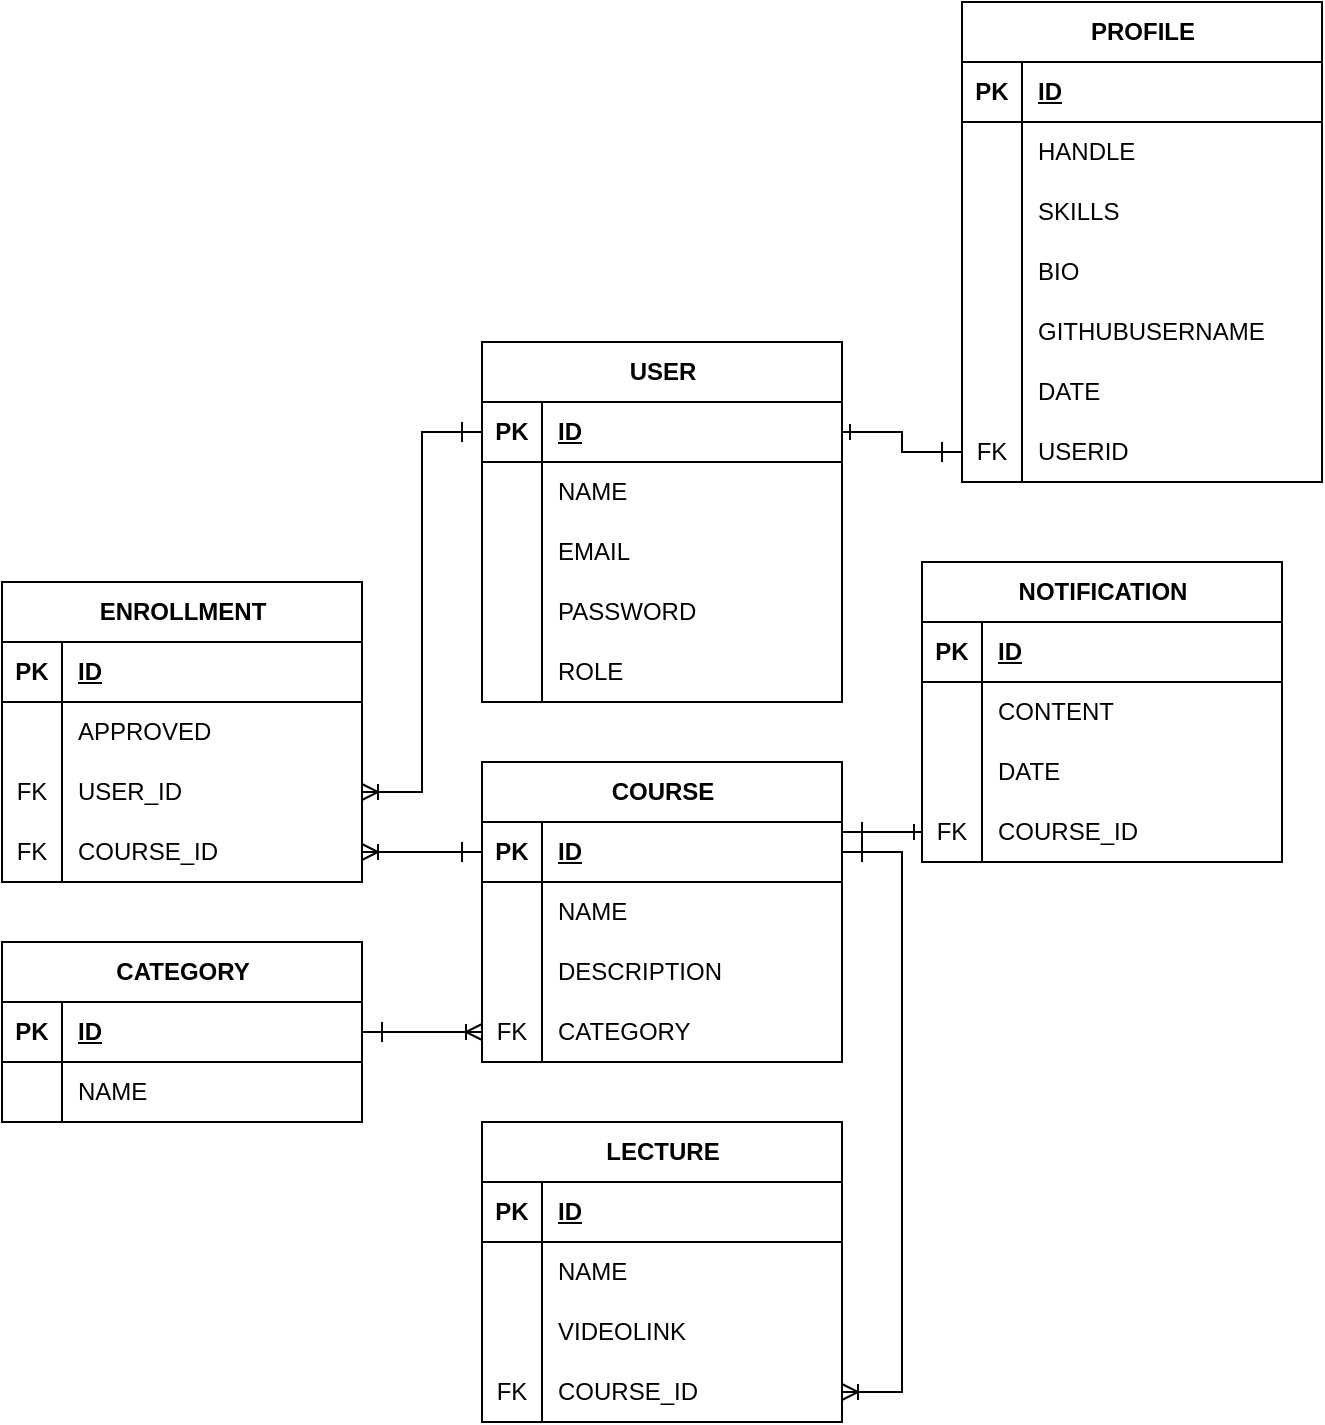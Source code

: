 <mxfile version="26.0.15">
  <diagram name="Страница — 1" id="GTni5eN9YAHkHuOhV31H">
    <mxGraphModel dx="1290" dy="-604" grid="1" gridSize="10" guides="1" tooltips="1" connect="1" arrows="1" fold="1" page="1" pageScale="1" pageWidth="827" pageHeight="1169" math="0" shadow="0">
      <root>
        <mxCell id="0" />
        <mxCell id="1" parent="0" />
        <mxCell id="V0SQVqmfHBin_LpD7AYo-22" value="PROFILE" style="shape=table;startSize=30;container=1;collapsible=1;childLayout=tableLayout;fixedRows=1;rowLines=0;fontStyle=1;align=center;resizeLast=1;html=1;" parent="1" vertex="1">
          <mxGeometry x="630" y="1180" width="180" height="240" as="geometry" />
        </mxCell>
        <mxCell id="V0SQVqmfHBin_LpD7AYo-23" value="" style="shape=tableRow;horizontal=0;startSize=0;swimlaneHead=0;swimlaneBody=0;fillColor=none;collapsible=0;dropTarget=0;points=[[0,0.5],[1,0.5]];portConstraint=eastwest;top=0;left=0;right=0;bottom=1;" parent="V0SQVqmfHBin_LpD7AYo-22" vertex="1">
          <mxGeometry y="30" width="180" height="30" as="geometry" />
        </mxCell>
        <mxCell id="V0SQVqmfHBin_LpD7AYo-24" value="PK" style="shape=partialRectangle;connectable=0;fillColor=none;top=0;left=0;bottom=0;right=0;fontStyle=1;overflow=hidden;whiteSpace=wrap;html=1;" parent="V0SQVqmfHBin_LpD7AYo-23" vertex="1">
          <mxGeometry width="30" height="30" as="geometry">
            <mxRectangle width="30" height="30" as="alternateBounds" />
          </mxGeometry>
        </mxCell>
        <mxCell id="V0SQVqmfHBin_LpD7AYo-25" value="ID" style="shape=partialRectangle;connectable=0;fillColor=none;top=0;left=0;bottom=0;right=0;align=left;spacingLeft=6;fontStyle=5;overflow=hidden;whiteSpace=wrap;html=1;" parent="V0SQVqmfHBin_LpD7AYo-23" vertex="1">
          <mxGeometry x="30" width="150" height="30" as="geometry">
            <mxRectangle width="150" height="30" as="alternateBounds" />
          </mxGeometry>
        </mxCell>
        <mxCell id="V0SQVqmfHBin_LpD7AYo-26" value="" style="shape=tableRow;horizontal=0;startSize=0;swimlaneHead=0;swimlaneBody=0;fillColor=none;collapsible=0;dropTarget=0;points=[[0,0.5],[1,0.5]];portConstraint=eastwest;top=0;left=0;right=0;bottom=0;" parent="V0SQVqmfHBin_LpD7AYo-22" vertex="1">
          <mxGeometry y="60" width="180" height="30" as="geometry" />
        </mxCell>
        <mxCell id="V0SQVqmfHBin_LpD7AYo-27" value="" style="shape=partialRectangle;connectable=0;fillColor=none;top=0;left=0;bottom=0;right=0;editable=1;overflow=hidden;whiteSpace=wrap;html=1;" parent="V0SQVqmfHBin_LpD7AYo-26" vertex="1">
          <mxGeometry width="30" height="30" as="geometry">
            <mxRectangle width="30" height="30" as="alternateBounds" />
          </mxGeometry>
        </mxCell>
        <mxCell id="V0SQVqmfHBin_LpD7AYo-28" value="HANDLE" style="shape=partialRectangle;connectable=0;fillColor=none;top=0;left=0;bottom=0;right=0;align=left;spacingLeft=6;overflow=hidden;whiteSpace=wrap;html=1;" parent="V0SQVqmfHBin_LpD7AYo-26" vertex="1">
          <mxGeometry x="30" width="150" height="30" as="geometry">
            <mxRectangle width="150" height="30" as="alternateBounds" />
          </mxGeometry>
        </mxCell>
        <mxCell id="V0SQVqmfHBin_LpD7AYo-29" value="" style="shape=tableRow;horizontal=0;startSize=0;swimlaneHead=0;swimlaneBody=0;fillColor=none;collapsible=0;dropTarget=0;points=[[0,0.5],[1,0.5]];portConstraint=eastwest;top=0;left=0;right=0;bottom=0;" parent="V0SQVqmfHBin_LpD7AYo-22" vertex="1">
          <mxGeometry y="90" width="180" height="30" as="geometry" />
        </mxCell>
        <mxCell id="V0SQVqmfHBin_LpD7AYo-30" value="" style="shape=partialRectangle;connectable=0;fillColor=none;top=0;left=0;bottom=0;right=0;editable=1;overflow=hidden;whiteSpace=wrap;html=1;" parent="V0SQVqmfHBin_LpD7AYo-29" vertex="1">
          <mxGeometry width="30" height="30" as="geometry">
            <mxRectangle width="30" height="30" as="alternateBounds" />
          </mxGeometry>
        </mxCell>
        <mxCell id="V0SQVqmfHBin_LpD7AYo-31" value="SKILLS" style="shape=partialRectangle;connectable=0;fillColor=none;top=0;left=0;bottom=0;right=0;align=left;spacingLeft=6;overflow=hidden;whiteSpace=wrap;html=1;" parent="V0SQVqmfHBin_LpD7AYo-29" vertex="1">
          <mxGeometry x="30" width="150" height="30" as="geometry">
            <mxRectangle width="150" height="30" as="alternateBounds" />
          </mxGeometry>
        </mxCell>
        <mxCell id="V0SQVqmfHBin_LpD7AYo-32" value="" style="shape=tableRow;horizontal=0;startSize=0;swimlaneHead=0;swimlaneBody=0;fillColor=none;collapsible=0;dropTarget=0;points=[[0,0.5],[1,0.5]];portConstraint=eastwest;top=0;left=0;right=0;bottom=0;" parent="V0SQVqmfHBin_LpD7AYo-22" vertex="1">
          <mxGeometry y="120" width="180" height="30" as="geometry" />
        </mxCell>
        <mxCell id="V0SQVqmfHBin_LpD7AYo-33" value="" style="shape=partialRectangle;connectable=0;fillColor=none;top=0;left=0;bottom=0;right=0;editable=1;overflow=hidden;whiteSpace=wrap;html=1;" parent="V0SQVqmfHBin_LpD7AYo-32" vertex="1">
          <mxGeometry width="30" height="30" as="geometry">
            <mxRectangle width="30" height="30" as="alternateBounds" />
          </mxGeometry>
        </mxCell>
        <mxCell id="V0SQVqmfHBin_LpD7AYo-34" value="BIO" style="shape=partialRectangle;connectable=0;fillColor=none;top=0;left=0;bottom=0;right=0;align=left;spacingLeft=6;overflow=hidden;whiteSpace=wrap;html=1;" parent="V0SQVqmfHBin_LpD7AYo-32" vertex="1">
          <mxGeometry x="30" width="150" height="30" as="geometry">
            <mxRectangle width="150" height="30" as="alternateBounds" />
          </mxGeometry>
        </mxCell>
        <mxCell id="V0SQVqmfHBin_LpD7AYo-35" value="" style="shape=tableRow;horizontal=0;startSize=0;swimlaneHead=0;swimlaneBody=0;fillColor=none;collapsible=0;dropTarget=0;points=[[0,0.5],[1,0.5]];portConstraint=eastwest;top=0;left=0;right=0;bottom=0;" parent="V0SQVqmfHBin_LpD7AYo-22" vertex="1">
          <mxGeometry y="150" width="180" height="30" as="geometry" />
        </mxCell>
        <mxCell id="V0SQVqmfHBin_LpD7AYo-36" value="" style="shape=partialRectangle;connectable=0;fillColor=none;top=0;left=0;bottom=0;right=0;editable=1;overflow=hidden;whiteSpace=wrap;html=1;" parent="V0SQVqmfHBin_LpD7AYo-35" vertex="1">
          <mxGeometry width="30" height="30" as="geometry">
            <mxRectangle width="30" height="30" as="alternateBounds" />
          </mxGeometry>
        </mxCell>
        <mxCell id="V0SQVqmfHBin_LpD7AYo-37" value="GITHUBUSERNAME" style="shape=partialRectangle;connectable=0;fillColor=none;top=0;left=0;bottom=0;right=0;align=left;spacingLeft=6;overflow=hidden;whiteSpace=wrap;html=1;" parent="V0SQVqmfHBin_LpD7AYo-35" vertex="1">
          <mxGeometry x="30" width="150" height="30" as="geometry">
            <mxRectangle width="150" height="30" as="alternateBounds" />
          </mxGeometry>
        </mxCell>
        <mxCell id="V0SQVqmfHBin_LpD7AYo-38" value="" style="shape=tableRow;horizontal=0;startSize=0;swimlaneHead=0;swimlaneBody=0;fillColor=none;collapsible=0;dropTarget=0;points=[[0,0.5],[1,0.5]];portConstraint=eastwest;top=0;left=0;right=0;bottom=0;" parent="V0SQVqmfHBin_LpD7AYo-22" vertex="1">
          <mxGeometry y="180" width="180" height="30" as="geometry" />
        </mxCell>
        <mxCell id="V0SQVqmfHBin_LpD7AYo-39" value="" style="shape=partialRectangle;connectable=0;fillColor=none;top=0;left=0;bottom=0;right=0;editable=1;overflow=hidden;whiteSpace=wrap;html=1;" parent="V0SQVqmfHBin_LpD7AYo-38" vertex="1">
          <mxGeometry width="30" height="30" as="geometry">
            <mxRectangle width="30" height="30" as="alternateBounds" />
          </mxGeometry>
        </mxCell>
        <mxCell id="V0SQVqmfHBin_LpD7AYo-40" value="DATE" style="shape=partialRectangle;connectable=0;fillColor=none;top=0;left=0;bottom=0;right=0;align=left;spacingLeft=6;overflow=hidden;whiteSpace=wrap;html=1;" parent="V0SQVqmfHBin_LpD7AYo-38" vertex="1">
          <mxGeometry x="30" width="150" height="30" as="geometry">
            <mxRectangle width="150" height="30" as="alternateBounds" />
          </mxGeometry>
        </mxCell>
        <mxCell id="V0SQVqmfHBin_LpD7AYo-41" value="" style="shape=tableRow;horizontal=0;startSize=0;swimlaneHead=0;swimlaneBody=0;fillColor=none;collapsible=0;dropTarget=0;points=[[0,0.5],[1,0.5]];portConstraint=eastwest;top=0;left=0;right=0;bottom=0;" parent="V0SQVqmfHBin_LpD7AYo-22" vertex="1">
          <mxGeometry y="210" width="180" height="30" as="geometry" />
        </mxCell>
        <mxCell id="V0SQVqmfHBin_LpD7AYo-42" value="FK" style="shape=partialRectangle;connectable=0;fillColor=none;top=0;left=0;bottom=0;right=0;editable=1;overflow=hidden;whiteSpace=wrap;html=1;" parent="V0SQVqmfHBin_LpD7AYo-41" vertex="1">
          <mxGeometry width="30" height="30" as="geometry">
            <mxRectangle width="30" height="30" as="alternateBounds" />
          </mxGeometry>
        </mxCell>
        <mxCell id="V0SQVqmfHBin_LpD7AYo-43" value="USERID" style="shape=partialRectangle;connectable=0;fillColor=none;top=0;left=0;bottom=0;right=0;align=left;spacingLeft=6;overflow=hidden;whiteSpace=wrap;html=1;" parent="V0SQVqmfHBin_LpD7AYo-41" vertex="1">
          <mxGeometry x="30" width="150" height="30" as="geometry">
            <mxRectangle width="150" height="30" as="alternateBounds" />
          </mxGeometry>
        </mxCell>
        <mxCell id="V0SQVqmfHBin_LpD7AYo-71" value="CATEGORY" style="shape=table;startSize=30;container=1;collapsible=1;childLayout=tableLayout;fixedRows=1;rowLines=0;fontStyle=1;align=center;resizeLast=1;html=1;" parent="1" vertex="1">
          <mxGeometry x="150" y="1650" width="180" height="90.0" as="geometry" />
        </mxCell>
        <mxCell id="V0SQVqmfHBin_LpD7AYo-72" value="" style="shape=tableRow;horizontal=0;startSize=0;swimlaneHead=0;swimlaneBody=0;fillColor=none;collapsible=0;dropTarget=0;points=[[0,0.5],[1,0.5]];portConstraint=eastwest;top=0;left=0;right=0;bottom=1;" parent="V0SQVqmfHBin_LpD7AYo-71" vertex="1">
          <mxGeometry y="30" width="180" height="30" as="geometry" />
        </mxCell>
        <mxCell id="V0SQVqmfHBin_LpD7AYo-73" value="PK" style="shape=partialRectangle;connectable=0;fillColor=none;top=0;left=0;bottom=0;right=0;fontStyle=1;overflow=hidden;whiteSpace=wrap;html=1;" parent="V0SQVqmfHBin_LpD7AYo-72" vertex="1">
          <mxGeometry width="30" height="30" as="geometry">
            <mxRectangle width="30" height="30" as="alternateBounds" />
          </mxGeometry>
        </mxCell>
        <mxCell id="V0SQVqmfHBin_LpD7AYo-74" value="ID" style="shape=partialRectangle;connectable=0;fillColor=none;top=0;left=0;bottom=0;right=0;align=left;spacingLeft=6;fontStyle=5;overflow=hidden;whiteSpace=wrap;html=1;" parent="V0SQVqmfHBin_LpD7AYo-72" vertex="1">
          <mxGeometry x="30" width="150" height="30" as="geometry">
            <mxRectangle width="150" height="30" as="alternateBounds" />
          </mxGeometry>
        </mxCell>
        <mxCell id="V0SQVqmfHBin_LpD7AYo-75" value="" style="shape=tableRow;horizontal=0;startSize=0;swimlaneHead=0;swimlaneBody=0;fillColor=none;collapsible=0;dropTarget=0;points=[[0,0.5],[1,0.5]];portConstraint=eastwest;top=0;left=0;right=0;bottom=0;" parent="V0SQVqmfHBin_LpD7AYo-71" vertex="1">
          <mxGeometry y="60" width="180" height="30" as="geometry" />
        </mxCell>
        <mxCell id="V0SQVqmfHBin_LpD7AYo-76" value="" style="shape=partialRectangle;connectable=0;fillColor=none;top=0;left=0;bottom=0;right=0;editable=1;overflow=hidden;whiteSpace=wrap;html=1;" parent="V0SQVqmfHBin_LpD7AYo-75" vertex="1">
          <mxGeometry width="30" height="30" as="geometry">
            <mxRectangle width="30" height="30" as="alternateBounds" />
          </mxGeometry>
        </mxCell>
        <mxCell id="V0SQVqmfHBin_LpD7AYo-77" value="NAME" style="shape=partialRectangle;connectable=0;fillColor=none;top=0;left=0;bottom=0;right=0;align=left;spacingLeft=6;overflow=hidden;whiteSpace=wrap;html=1;" parent="V0SQVqmfHBin_LpD7AYo-75" vertex="1">
          <mxGeometry x="30" width="150" height="30" as="geometry">
            <mxRectangle width="150" height="30" as="alternateBounds" />
          </mxGeometry>
        </mxCell>
        <mxCell id="V0SQVqmfHBin_LpD7AYo-81" value="COURSE" style="shape=table;startSize=30;container=1;collapsible=1;childLayout=tableLayout;fixedRows=1;rowLines=0;fontStyle=1;align=center;resizeLast=1;html=1;" parent="1" vertex="1">
          <mxGeometry x="390" y="1560" width="180" height="150.0" as="geometry" />
        </mxCell>
        <mxCell id="V0SQVqmfHBin_LpD7AYo-82" value="" style="shape=tableRow;horizontal=0;startSize=0;swimlaneHead=0;swimlaneBody=0;fillColor=none;collapsible=0;dropTarget=0;points=[[0,0.5],[1,0.5]];portConstraint=eastwest;top=0;left=0;right=0;bottom=1;" parent="V0SQVqmfHBin_LpD7AYo-81" vertex="1">
          <mxGeometry y="30" width="180" height="30" as="geometry" />
        </mxCell>
        <mxCell id="V0SQVqmfHBin_LpD7AYo-83" value="PK" style="shape=partialRectangle;connectable=0;fillColor=none;top=0;left=0;bottom=0;right=0;fontStyle=1;overflow=hidden;whiteSpace=wrap;html=1;" parent="V0SQVqmfHBin_LpD7AYo-82" vertex="1">
          <mxGeometry width="30" height="30" as="geometry">
            <mxRectangle width="30" height="30" as="alternateBounds" />
          </mxGeometry>
        </mxCell>
        <mxCell id="V0SQVqmfHBin_LpD7AYo-84" value="ID" style="shape=partialRectangle;connectable=0;fillColor=none;top=0;left=0;bottom=0;right=0;align=left;spacingLeft=6;fontStyle=5;overflow=hidden;whiteSpace=wrap;html=1;" parent="V0SQVqmfHBin_LpD7AYo-82" vertex="1">
          <mxGeometry x="30" width="150" height="30" as="geometry">
            <mxRectangle width="150" height="30" as="alternateBounds" />
          </mxGeometry>
        </mxCell>
        <mxCell id="V0SQVqmfHBin_LpD7AYo-85" value="" style="shape=tableRow;horizontal=0;startSize=0;swimlaneHead=0;swimlaneBody=0;fillColor=none;collapsible=0;dropTarget=0;points=[[0,0.5],[1,0.5]];portConstraint=eastwest;top=0;left=0;right=0;bottom=0;" parent="V0SQVqmfHBin_LpD7AYo-81" vertex="1">
          <mxGeometry y="60" width="180" height="30" as="geometry" />
        </mxCell>
        <mxCell id="V0SQVqmfHBin_LpD7AYo-86" value="" style="shape=partialRectangle;connectable=0;fillColor=none;top=0;left=0;bottom=0;right=0;editable=1;overflow=hidden;whiteSpace=wrap;html=1;" parent="V0SQVqmfHBin_LpD7AYo-85" vertex="1">
          <mxGeometry width="30" height="30" as="geometry">
            <mxRectangle width="30" height="30" as="alternateBounds" />
          </mxGeometry>
        </mxCell>
        <mxCell id="V0SQVqmfHBin_LpD7AYo-87" value="NAME" style="shape=partialRectangle;connectable=0;fillColor=none;top=0;left=0;bottom=0;right=0;align=left;spacingLeft=6;overflow=hidden;whiteSpace=wrap;html=1;" parent="V0SQVqmfHBin_LpD7AYo-85" vertex="1">
          <mxGeometry x="30" width="150" height="30" as="geometry">
            <mxRectangle width="150" height="30" as="alternateBounds" />
          </mxGeometry>
        </mxCell>
        <mxCell id="V0SQVqmfHBin_LpD7AYo-88" value="" style="shape=tableRow;horizontal=0;startSize=0;swimlaneHead=0;swimlaneBody=0;fillColor=none;collapsible=0;dropTarget=0;points=[[0,0.5],[1,0.5]];portConstraint=eastwest;top=0;left=0;right=0;bottom=0;" parent="V0SQVqmfHBin_LpD7AYo-81" vertex="1">
          <mxGeometry y="90" width="180" height="30" as="geometry" />
        </mxCell>
        <mxCell id="V0SQVqmfHBin_LpD7AYo-89" value="" style="shape=partialRectangle;connectable=0;fillColor=none;top=0;left=0;bottom=0;right=0;editable=1;overflow=hidden;whiteSpace=wrap;html=1;" parent="V0SQVqmfHBin_LpD7AYo-88" vertex="1">
          <mxGeometry width="30" height="30" as="geometry">
            <mxRectangle width="30" height="30" as="alternateBounds" />
          </mxGeometry>
        </mxCell>
        <mxCell id="V0SQVqmfHBin_LpD7AYo-90" value="DESCRIPTION" style="shape=partialRectangle;connectable=0;fillColor=none;top=0;left=0;bottom=0;right=0;align=left;spacingLeft=6;overflow=hidden;whiteSpace=wrap;html=1;" parent="V0SQVqmfHBin_LpD7AYo-88" vertex="1">
          <mxGeometry x="30" width="150" height="30" as="geometry">
            <mxRectangle width="150" height="30" as="alternateBounds" />
          </mxGeometry>
        </mxCell>
        <mxCell id="V0SQVqmfHBin_LpD7AYo-91" value="" style="shape=tableRow;horizontal=0;startSize=0;swimlaneHead=0;swimlaneBody=0;fillColor=none;collapsible=0;dropTarget=0;points=[[0,0.5],[1,0.5]];portConstraint=eastwest;top=0;left=0;right=0;bottom=0;" parent="V0SQVqmfHBin_LpD7AYo-81" vertex="1">
          <mxGeometry y="120" width="180" height="30" as="geometry" />
        </mxCell>
        <mxCell id="V0SQVqmfHBin_LpD7AYo-92" value="FK" style="shape=partialRectangle;connectable=0;fillColor=none;top=0;left=0;bottom=0;right=0;editable=1;overflow=hidden;whiteSpace=wrap;html=1;" parent="V0SQVqmfHBin_LpD7AYo-91" vertex="1">
          <mxGeometry width="30" height="30" as="geometry">
            <mxRectangle width="30" height="30" as="alternateBounds" />
          </mxGeometry>
        </mxCell>
        <mxCell id="V0SQVqmfHBin_LpD7AYo-93" value="CATEGORY" style="shape=partialRectangle;connectable=0;fillColor=none;top=0;left=0;bottom=0;right=0;align=left;spacingLeft=6;overflow=hidden;whiteSpace=wrap;html=1;" parent="V0SQVqmfHBin_LpD7AYo-91" vertex="1">
          <mxGeometry x="30" width="150" height="30" as="geometry">
            <mxRectangle width="150" height="30" as="alternateBounds" />
          </mxGeometry>
        </mxCell>
        <mxCell id="V0SQVqmfHBin_LpD7AYo-94" value="USER" style="shape=table;startSize=30;container=1;collapsible=1;childLayout=tableLayout;fixedRows=1;rowLines=0;fontStyle=1;align=center;resizeLast=1;html=1;" parent="1" vertex="1">
          <mxGeometry x="390" y="1350" width="180" height="180.0" as="geometry" />
        </mxCell>
        <mxCell id="V0SQVqmfHBin_LpD7AYo-95" value="" style="shape=tableRow;horizontal=0;startSize=0;swimlaneHead=0;swimlaneBody=0;fillColor=none;collapsible=0;dropTarget=0;points=[[0,0.5],[1,0.5]];portConstraint=eastwest;top=0;left=0;right=0;bottom=1;" parent="V0SQVqmfHBin_LpD7AYo-94" vertex="1">
          <mxGeometry y="30" width="180" height="30" as="geometry" />
        </mxCell>
        <mxCell id="V0SQVqmfHBin_LpD7AYo-96" value="PK" style="shape=partialRectangle;connectable=0;fillColor=none;top=0;left=0;bottom=0;right=0;fontStyle=1;overflow=hidden;whiteSpace=wrap;html=1;" parent="V0SQVqmfHBin_LpD7AYo-95" vertex="1">
          <mxGeometry width="30" height="30" as="geometry">
            <mxRectangle width="30" height="30" as="alternateBounds" />
          </mxGeometry>
        </mxCell>
        <mxCell id="V0SQVqmfHBin_LpD7AYo-97" value="ID" style="shape=partialRectangle;connectable=0;fillColor=none;top=0;left=0;bottom=0;right=0;align=left;spacingLeft=6;fontStyle=5;overflow=hidden;whiteSpace=wrap;html=1;" parent="V0SQVqmfHBin_LpD7AYo-95" vertex="1">
          <mxGeometry x="30" width="150" height="30" as="geometry">
            <mxRectangle width="150" height="30" as="alternateBounds" />
          </mxGeometry>
        </mxCell>
        <mxCell id="V0SQVqmfHBin_LpD7AYo-98" value="" style="shape=tableRow;horizontal=0;startSize=0;swimlaneHead=0;swimlaneBody=0;fillColor=none;collapsible=0;dropTarget=0;points=[[0,0.5],[1,0.5]];portConstraint=eastwest;top=0;left=0;right=0;bottom=0;" parent="V0SQVqmfHBin_LpD7AYo-94" vertex="1">
          <mxGeometry y="60" width="180" height="30" as="geometry" />
        </mxCell>
        <mxCell id="V0SQVqmfHBin_LpD7AYo-99" value="" style="shape=partialRectangle;connectable=0;fillColor=none;top=0;left=0;bottom=0;right=0;editable=1;overflow=hidden;whiteSpace=wrap;html=1;" parent="V0SQVqmfHBin_LpD7AYo-98" vertex="1">
          <mxGeometry width="30" height="30" as="geometry">
            <mxRectangle width="30" height="30" as="alternateBounds" />
          </mxGeometry>
        </mxCell>
        <mxCell id="V0SQVqmfHBin_LpD7AYo-100" value="NAME" style="shape=partialRectangle;connectable=0;fillColor=none;top=0;left=0;bottom=0;right=0;align=left;spacingLeft=6;overflow=hidden;whiteSpace=wrap;html=1;" parent="V0SQVqmfHBin_LpD7AYo-98" vertex="1">
          <mxGeometry x="30" width="150" height="30" as="geometry">
            <mxRectangle width="150" height="30" as="alternateBounds" />
          </mxGeometry>
        </mxCell>
        <mxCell id="V0SQVqmfHBin_LpD7AYo-101" value="" style="shape=tableRow;horizontal=0;startSize=0;swimlaneHead=0;swimlaneBody=0;fillColor=none;collapsible=0;dropTarget=0;points=[[0,0.5],[1,0.5]];portConstraint=eastwest;top=0;left=0;right=0;bottom=0;" parent="V0SQVqmfHBin_LpD7AYo-94" vertex="1">
          <mxGeometry y="90" width="180" height="30" as="geometry" />
        </mxCell>
        <mxCell id="V0SQVqmfHBin_LpD7AYo-102" value="" style="shape=partialRectangle;connectable=0;fillColor=none;top=0;left=0;bottom=0;right=0;editable=1;overflow=hidden;whiteSpace=wrap;html=1;" parent="V0SQVqmfHBin_LpD7AYo-101" vertex="1">
          <mxGeometry width="30" height="30" as="geometry">
            <mxRectangle width="30" height="30" as="alternateBounds" />
          </mxGeometry>
        </mxCell>
        <mxCell id="V0SQVqmfHBin_LpD7AYo-103" value="EMAIL" style="shape=partialRectangle;connectable=0;fillColor=none;top=0;left=0;bottom=0;right=0;align=left;spacingLeft=6;overflow=hidden;whiteSpace=wrap;html=1;" parent="V0SQVqmfHBin_LpD7AYo-101" vertex="1">
          <mxGeometry x="30" width="150" height="30" as="geometry">
            <mxRectangle width="150" height="30" as="alternateBounds" />
          </mxGeometry>
        </mxCell>
        <mxCell id="V0SQVqmfHBin_LpD7AYo-104" value="" style="shape=tableRow;horizontal=0;startSize=0;swimlaneHead=0;swimlaneBody=0;fillColor=none;collapsible=0;dropTarget=0;points=[[0,0.5],[1,0.5]];portConstraint=eastwest;top=0;left=0;right=0;bottom=0;" parent="V0SQVqmfHBin_LpD7AYo-94" vertex="1">
          <mxGeometry y="120" width="180" height="30" as="geometry" />
        </mxCell>
        <mxCell id="V0SQVqmfHBin_LpD7AYo-105" value="" style="shape=partialRectangle;connectable=0;fillColor=none;top=0;left=0;bottom=0;right=0;editable=1;overflow=hidden;whiteSpace=wrap;html=1;" parent="V0SQVqmfHBin_LpD7AYo-104" vertex="1">
          <mxGeometry width="30" height="30" as="geometry">
            <mxRectangle width="30" height="30" as="alternateBounds" />
          </mxGeometry>
        </mxCell>
        <mxCell id="V0SQVqmfHBin_LpD7AYo-106" value="PASSWORD" style="shape=partialRectangle;connectable=0;fillColor=none;top=0;left=0;bottom=0;right=0;align=left;spacingLeft=6;overflow=hidden;whiteSpace=wrap;html=1;" parent="V0SQVqmfHBin_LpD7AYo-104" vertex="1">
          <mxGeometry x="30" width="150" height="30" as="geometry">
            <mxRectangle width="150" height="30" as="alternateBounds" />
          </mxGeometry>
        </mxCell>
        <mxCell id="V0SQVqmfHBin_LpD7AYo-107" value="" style="shape=tableRow;horizontal=0;startSize=0;swimlaneHead=0;swimlaneBody=0;fillColor=none;collapsible=0;dropTarget=0;points=[[0,0.5],[1,0.5]];portConstraint=eastwest;top=0;left=0;right=0;bottom=0;" parent="V0SQVqmfHBin_LpD7AYo-94" vertex="1">
          <mxGeometry y="150" width="180" height="30" as="geometry" />
        </mxCell>
        <mxCell id="V0SQVqmfHBin_LpD7AYo-108" value="" style="shape=partialRectangle;connectable=0;fillColor=none;top=0;left=0;bottom=0;right=0;editable=1;overflow=hidden;whiteSpace=wrap;html=1;" parent="V0SQVqmfHBin_LpD7AYo-107" vertex="1">
          <mxGeometry width="30" height="30" as="geometry">
            <mxRectangle width="30" height="30" as="alternateBounds" />
          </mxGeometry>
        </mxCell>
        <mxCell id="V0SQVqmfHBin_LpD7AYo-109" value="ROLE" style="shape=partialRectangle;connectable=0;fillColor=none;top=0;left=0;bottom=0;right=0;align=left;spacingLeft=6;overflow=hidden;whiteSpace=wrap;html=1;" parent="V0SQVqmfHBin_LpD7AYo-107" vertex="1">
          <mxGeometry x="30" width="150" height="30" as="geometry">
            <mxRectangle width="150" height="30" as="alternateBounds" />
          </mxGeometry>
        </mxCell>
        <mxCell id="V0SQVqmfHBin_LpD7AYo-126" value="NOTIFICATION" style="shape=table;startSize=30;container=1;collapsible=1;childLayout=tableLayout;fixedRows=1;rowLines=0;fontStyle=1;align=center;resizeLast=1;html=1;" parent="1" vertex="1">
          <mxGeometry x="610" y="1460" width="180" height="150.0" as="geometry" />
        </mxCell>
        <mxCell id="V0SQVqmfHBin_LpD7AYo-127" value="" style="shape=tableRow;horizontal=0;startSize=0;swimlaneHead=0;swimlaneBody=0;fillColor=none;collapsible=0;dropTarget=0;points=[[0,0.5],[1,0.5]];portConstraint=eastwest;top=0;left=0;right=0;bottom=1;" parent="V0SQVqmfHBin_LpD7AYo-126" vertex="1">
          <mxGeometry y="30" width="180" height="30" as="geometry" />
        </mxCell>
        <mxCell id="V0SQVqmfHBin_LpD7AYo-128" value="PK" style="shape=partialRectangle;connectable=0;fillColor=none;top=0;left=0;bottom=0;right=0;fontStyle=1;overflow=hidden;whiteSpace=wrap;html=1;" parent="V0SQVqmfHBin_LpD7AYo-127" vertex="1">
          <mxGeometry width="30" height="30" as="geometry">
            <mxRectangle width="30" height="30" as="alternateBounds" />
          </mxGeometry>
        </mxCell>
        <mxCell id="V0SQVqmfHBin_LpD7AYo-129" value="ID" style="shape=partialRectangle;connectable=0;fillColor=none;top=0;left=0;bottom=0;right=0;align=left;spacingLeft=6;fontStyle=5;overflow=hidden;whiteSpace=wrap;html=1;" parent="V0SQVqmfHBin_LpD7AYo-127" vertex="1">
          <mxGeometry x="30" width="150" height="30" as="geometry">
            <mxRectangle width="150" height="30" as="alternateBounds" />
          </mxGeometry>
        </mxCell>
        <mxCell id="V0SQVqmfHBin_LpD7AYo-130" value="" style="shape=tableRow;horizontal=0;startSize=0;swimlaneHead=0;swimlaneBody=0;fillColor=none;collapsible=0;dropTarget=0;points=[[0,0.5],[1,0.5]];portConstraint=eastwest;top=0;left=0;right=0;bottom=0;" parent="V0SQVqmfHBin_LpD7AYo-126" vertex="1">
          <mxGeometry y="60" width="180" height="30" as="geometry" />
        </mxCell>
        <mxCell id="V0SQVqmfHBin_LpD7AYo-131" value="" style="shape=partialRectangle;connectable=0;fillColor=none;top=0;left=0;bottom=0;right=0;editable=1;overflow=hidden;whiteSpace=wrap;html=1;" parent="V0SQVqmfHBin_LpD7AYo-130" vertex="1">
          <mxGeometry width="30" height="30" as="geometry">
            <mxRectangle width="30" height="30" as="alternateBounds" />
          </mxGeometry>
        </mxCell>
        <mxCell id="V0SQVqmfHBin_LpD7AYo-132" value="CONTENT" style="shape=partialRectangle;connectable=0;fillColor=none;top=0;left=0;bottom=0;right=0;align=left;spacingLeft=6;overflow=hidden;whiteSpace=wrap;html=1;" parent="V0SQVqmfHBin_LpD7AYo-130" vertex="1">
          <mxGeometry x="30" width="150" height="30" as="geometry">
            <mxRectangle width="150" height="30" as="alternateBounds" />
          </mxGeometry>
        </mxCell>
        <mxCell id="V0SQVqmfHBin_LpD7AYo-133" value="" style="shape=tableRow;horizontal=0;startSize=0;swimlaneHead=0;swimlaneBody=0;fillColor=none;collapsible=0;dropTarget=0;points=[[0,0.5],[1,0.5]];portConstraint=eastwest;top=0;left=0;right=0;bottom=0;" parent="V0SQVqmfHBin_LpD7AYo-126" vertex="1">
          <mxGeometry y="90" width="180" height="30" as="geometry" />
        </mxCell>
        <mxCell id="V0SQVqmfHBin_LpD7AYo-134" value="" style="shape=partialRectangle;connectable=0;fillColor=none;top=0;left=0;bottom=0;right=0;editable=1;overflow=hidden;whiteSpace=wrap;html=1;" parent="V0SQVqmfHBin_LpD7AYo-133" vertex="1">
          <mxGeometry width="30" height="30" as="geometry">
            <mxRectangle width="30" height="30" as="alternateBounds" />
          </mxGeometry>
        </mxCell>
        <mxCell id="V0SQVqmfHBin_LpD7AYo-135" value="DATE" style="shape=partialRectangle;connectable=0;fillColor=none;top=0;left=0;bottom=0;right=0;align=left;spacingLeft=6;overflow=hidden;whiteSpace=wrap;html=1;" parent="V0SQVqmfHBin_LpD7AYo-133" vertex="1">
          <mxGeometry x="30" width="150" height="30" as="geometry">
            <mxRectangle width="150" height="30" as="alternateBounds" />
          </mxGeometry>
        </mxCell>
        <mxCell id="V0SQVqmfHBin_LpD7AYo-136" value="" style="shape=tableRow;horizontal=0;startSize=0;swimlaneHead=0;swimlaneBody=0;fillColor=none;collapsible=0;dropTarget=0;points=[[0,0.5],[1,0.5]];portConstraint=eastwest;top=0;left=0;right=0;bottom=0;" parent="V0SQVqmfHBin_LpD7AYo-126" vertex="1">
          <mxGeometry y="120" width="180" height="30" as="geometry" />
        </mxCell>
        <mxCell id="V0SQVqmfHBin_LpD7AYo-137" value="FK" style="shape=partialRectangle;connectable=0;fillColor=none;top=0;left=0;bottom=0;right=0;editable=1;overflow=hidden;whiteSpace=wrap;html=1;" parent="V0SQVqmfHBin_LpD7AYo-136" vertex="1">
          <mxGeometry width="30" height="30" as="geometry">
            <mxRectangle width="30" height="30" as="alternateBounds" />
          </mxGeometry>
        </mxCell>
        <mxCell id="V0SQVqmfHBin_LpD7AYo-138" value="COURSE_ID" style="shape=partialRectangle;connectable=0;fillColor=none;top=0;left=0;bottom=0;right=0;align=left;spacingLeft=6;overflow=hidden;whiteSpace=wrap;html=1;" parent="V0SQVqmfHBin_LpD7AYo-136" vertex="1">
          <mxGeometry x="30" width="150" height="30" as="geometry">
            <mxRectangle width="150" height="30" as="alternateBounds" />
          </mxGeometry>
        </mxCell>
        <mxCell id="V0SQVqmfHBin_LpD7AYo-142" value="ENROLLMENT" style="shape=table;startSize=30;container=1;collapsible=1;childLayout=tableLayout;fixedRows=1;rowLines=0;fontStyle=1;align=center;resizeLast=1;html=1;" parent="1" vertex="1">
          <mxGeometry x="150" y="1470" width="180" height="150.0" as="geometry" />
        </mxCell>
        <mxCell id="V0SQVqmfHBin_LpD7AYo-143" value="" style="shape=tableRow;horizontal=0;startSize=0;swimlaneHead=0;swimlaneBody=0;fillColor=none;collapsible=0;dropTarget=0;points=[[0,0.5],[1,0.5]];portConstraint=eastwest;top=0;left=0;right=0;bottom=1;" parent="V0SQVqmfHBin_LpD7AYo-142" vertex="1">
          <mxGeometry y="30" width="180" height="30" as="geometry" />
        </mxCell>
        <mxCell id="V0SQVqmfHBin_LpD7AYo-144" value="PK" style="shape=partialRectangle;connectable=0;fillColor=none;top=0;left=0;bottom=0;right=0;fontStyle=1;overflow=hidden;whiteSpace=wrap;html=1;" parent="V0SQVqmfHBin_LpD7AYo-143" vertex="1">
          <mxGeometry width="30" height="30" as="geometry">
            <mxRectangle width="30" height="30" as="alternateBounds" />
          </mxGeometry>
        </mxCell>
        <mxCell id="V0SQVqmfHBin_LpD7AYo-145" value="ID" style="shape=partialRectangle;connectable=0;fillColor=none;top=0;left=0;bottom=0;right=0;align=left;spacingLeft=6;fontStyle=5;overflow=hidden;whiteSpace=wrap;html=1;" parent="V0SQVqmfHBin_LpD7AYo-143" vertex="1">
          <mxGeometry x="30" width="150" height="30" as="geometry">
            <mxRectangle width="150" height="30" as="alternateBounds" />
          </mxGeometry>
        </mxCell>
        <mxCell id="V0SQVqmfHBin_LpD7AYo-146" value="" style="shape=tableRow;horizontal=0;startSize=0;swimlaneHead=0;swimlaneBody=0;fillColor=none;collapsible=0;dropTarget=0;points=[[0,0.5],[1,0.5]];portConstraint=eastwest;top=0;left=0;right=0;bottom=0;" parent="V0SQVqmfHBin_LpD7AYo-142" vertex="1">
          <mxGeometry y="60" width="180" height="30" as="geometry" />
        </mxCell>
        <mxCell id="V0SQVqmfHBin_LpD7AYo-147" value="" style="shape=partialRectangle;connectable=0;fillColor=none;top=0;left=0;bottom=0;right=0;editable=1;overflow=hidden;whiteSpace=wrap;html=1;" parent="V0SQVqmfHBin_LpD7AYo-146" vertex="1">
          <mxGeometry width="30" height="30" as="geometry">
            <mxRectangle width="30" height="30" as="alternateBounds" />
          </mxGeometry>
        </mxCell>
        <mxCell id="V0SQVqmfHBin_LpD7AYo-148" value="APPROVED" style="shape=partialRectangle;connectable=0;fillColor=none;top=0;left=0;bottom=0;right=0;align=left;spacingLeft=6;overflow=hidden;whiteSpace=wrap;html=1;" parent="V0SQVqmfHBin_LpD7AYo-146" vertex="1">
          <mxGeometry x="30" width="150" height="30" as="geometry">
            <mxRectangle width="150" height="30" as="alternateBounds" />
          </mxGeometry>
        </mxCell>
        <mxCell id="V0SQVqmfHBin_LpD7AYo-149" value="" style="shape=tableRow;horizontal=0;startSize=0;swimlaneHead=0;swimlaneBody=0;fillColor=none;collapsible=0;dropTarget=0;points=[[0,0.5],[1,0.5]];portConstraint=eastwest;top=0;left=0;right=0;bottom=0;" parent="V0SQVqmfHBin_LpD7AYo-142" vertex="1">
          <mxGeometry y="90" width="180" height="30" as="geometry" />
        </mxCell>
        <mxCell id="V0SQVqmfHBin_LpD7AYo-150" value="FK" style="shape=partialRectangle;connectable=0;fillColor=none;top=0;left=0;bottom=0;right=0;editable=1;overflow=hidden;whiteSpace=wrap;html=1;" parent="V0SQVqmfHBin_LpD7AYo-149" vertex="1">
          <mxGeometry width="30" height="30" as="geometry">
            <mxRectangle width="30" height="30" as="alternateBounds" />
          </mxGeometry>
        </mxCell>
        <mxCell id="V0SQVqmfHBin_LpD7AYo-151" value="USER_ID" style="shape=partialRectangle;connectable=0;fillColor=none;top=0;left=0;bottom=0;right=0;align=left;spacingLeft=6;overflow=hidden;whiteSpace=wrap;html=1;" parent="V0SQVqmfHBin_LpD7AYo-149" vertex="1">
          <mxGeometry x="30" width="150" height="30" as="geometry">
            <mxRectangle width="150" height="30" as="alternateBounds" />
          </mxGeometry>
        </mxCell>
        <mxCell id="V0SQVqmfHBin_LpD7AYo-152" value="" style="shape=tableRow;horizontal=0;startSize=0;swimlaneHead=0;swimlaneBody=0;fillColor=none;collapsible=0;dropTarget=0;points=[[0,0.5],[1,0.5]];portConstraint=eastwest;top=0;left=0;right=0;bottom=0;" parent="V0SQVqmfHBin_LpD7AYo-142" vertex="1">
          <mxGeometry y="120" width="180" height="30" as="geometry" />
        </mxCell>
        <mxCell id="V0SQVqmfHBin_LpD7AYo-153" value="FK" style="shape=partialRectangle;connectable=0;fillColor=none;top=0;left=0;bottom=0;right=0;editable=1;overflow=hidden;whiteSpace=wrap;html=1;" parent="V0SQVqmfHBin_LpD7AYo-152" vertex="1">
          <mxGeometry width="30" height="30" as="geometry">
            <mxRectangle width="30" height="30" as="alternateBounds" />
          </mxGeometry>
        </mxCell>
        <mxCell id="V0SQVqmfHBin_LpD7AYo-154" value="COURSE_ID" style="shape=partialRectangle;connectable=0;fillColor=none;top=0;left=0;bottom=0;right=0;align=left;spacingLeft=6;overflow=hidden;whiteSpace=wrap;html=1;" parent="V0SQVqmfHBin_LpD7AYo-152" vertex="1">
          <mxGeometry x="30" width="150" height="30" as="geometry">
            <mxRectangle width="150" height="30" as="alternateBounds" />
          </mxGeometry>
        </mxCell>
        <mxCell id="V0SQVqmfHBin_LpD7AYo-168" value="" style="edgeStyle=entityRelationEdgeStyle;fontSize=12;html=1;endArrow=ERoneToMany;rounded=0;entryX=1;entryY=0.5;entryDx=0;entryDy=0;exitX=0;exitY=0.5;exitDx=0;exitDy=0;" parent="1" source="V0SQVqmfHBin_LpD7AYo-95" target="V0SQVqmfHBin_LpD7AYo-149" edge="1">
          <mxGeometry width="100" height="100" relative="1" as="geometry">
            <mxPoint x="510" y="1630" as="sourcePoint" />
            <mxPoint x="610" y="1530" as="targetPoint" />
          </mxGeometry>
        </mxCell>
        <mxCell id="V0SQVqmfHBin_LpD7AYo-170" value="" style="edgeStyle=entityRelationEdgeStyle;fontSize=12;html=1;endArrow=ERoneToMany;rounded=0;entryX=1;entryY=0.5;entryDx=0;entryDy=0;exitX=0;exitY=0.5;exitDx=0;exitDy=0;" parent="1" source="V0SQVqmfHBin_LpD7AYo-82" target="V0SQVqmfHBin_LpD7AYo-152" edge="1">
          <mxGeometry width="100" height="100" relative="1" as="geometry">
            <mxPoint x="400" y="1315" as="sourcePoint" />
            <mxPoint x="340" y="1525" as="targetPoint" />
          </mxGeometry>
        </mxCell>
        <mxCell id="V0SQVqmfHBin_LpD7AYo-172" value="" style="edgeStyle=entityRelationEdgeStyle;fontSize=12;html=1;endArrow=ERoneToMany;rounded=0;entryX=1;entryY=0.5;entryDx=0;entryDy=0;exitX=1;exitY=0.5;exitDx=0;exitDy=0;" parent="1" source="V0SQVqmfHBin_LpD7AYo-82" target="V0SQVqmfHBin_LpD7AYo-120" edge="1">
          <mxGeometry width="100" height="100" relative="1" as="geometry">
            <mxPoint x="260" y="1770" as="sourcePoint" />
            <mxPoint x="320" y="1870" as="targetPoint" />
            <Array as="points">
              <mxPoint x="580" y="1590" />
              <mxPoint x="270" y="1870" />
              <mxPoint x="590" y="1880" />
              <mxPoint x="240" y="1860" />
              <mxPoint x="240" y="1870" />
            </Array>
          </mxGeometry>
        </mxCell>
        <mxCell id="V0SQVqmfHBin_LpD7AYo-174" value="" style="edgeStyle=entityRelationEdgeStyle;fontSize=12;html=1;endArrow=ERoneToMany;rounded=0;entryX=0;entryY=0.5;entryDx=0;entryDy=0;exitX=1;exitY=0.5;exitDx=0;exitDy=0;" parent="1" source="V0SQVqmfHBin_LpD7AYo-72" target="V0SQVqmfHBin_LpD7AYo-91" edge="1">
          <mxGeometry width="100" height="100" relative="1" as="geometry">
            <mxPoint x="450" y="1770" as="sourcePoint" />
            <mxPoint x="550" y="1670" as="targetPoint" />
          </mxGeometry>
        </mxCell>
        <mxCell id="V0SQVqmfHBin_LpD7AYo-175" value="" style="edgeStyle=entityRelationEdgeStyle;fontSize=12;html=1;endArrow=ERone;endFill=1;rounded=0;entryX=1;entryY=0.5;entryDx=0;entryDy=0;exitX=0;exitY=0.5;exitDx=0;exitDy=0;" parent="1" source="V0SQVqmfHBin_LpD7AYo-41" target="V0SQVqmfHBin_LpD7AYo-95" edge="1">
          <mxGeometry width="100" height="100" relative="1" as="geometry">
            <mxPoint x="450" y="1590" as="sourcePoint" />
            <mxPoint x="550" y="1490" as="targetPoint" />
          </mxGeometry>
        </mxCell>
        <mxCell id="V0SQVqmfHBin_LpD7AYo-176" value="" style="edgeStyle=entityRelationEdgeStyle;fontSize=12;html=1;endArrow=ERone;endFill=1;rounded=0;entryX=0;entryY=0.5;entryDx=0;entryDy=0;" parent="1" target="V0SQVqmfHBin_LpD7AYo-136" edge="1">
          <mxGeometry width="100" height="100" relative="1" as="geometry">
            <mxPoint x="570" y="1595" as="sourcePoint" />
            <mxPoint x="640" y="1597" as="targetPoint" />
            <Array as="points">
              <mxPoint x="590" y="1600" />
              <mxPoint x="610" y="1600" />
            </Array>
          </mxGeometry>
        </mxCell>
        <mxCell id="V0SQVqmfHBin_LpD7AYo-177" value="" style="endArrow=none;html=1;rounded=0;" parent="1" edge="1">
          <mxGeometry relative="1" as="geometry">
            <mxPoint x="620" y="1400" as="sourcePoint" />
            <mxPoint x="620" y="1410" as="targetPoint" />
          </mxGeometry>
        </mxCell>
        <mxCell id="V0SQVqmfHBin_LpD7AYo-179" value="" style="endArrow=none;html=1;rounded=0;" parent="1" edge="1">
          <mxGeometry relative="1" as="geometry">
            <mxPoint x="380" y="1390" as="sourcePoint" />
            <mxPoint x="380" y="1400" as="targetPoint" />
          </mxGeometry>
        </mxCell>
        <mxCell id="V0SQVqmfHBin_LpD7AYo-180" value="" style="endArrow=none;html=1;rounded=0;" parent="1" edge="1">
          <mxGeometry relative="1" as="geometry">
            <mxPoint x="380" y="1600" as="sourcePoint" />
            <mxPoint x="380" y="1610" as="targetPoint" />
          </mxGeometry>
        </mxCell>
        <mxCell id="V0SQVqmfHBin_LpD7AYo-181" value="" style="endArrow=none;html=1;rounded=0;" parent="1" edge="1">
          <mxGeometry relative="1" as="geometry">
            <mxPoint x="580" y="1610" as="sourcePoint" />
            <mxPoint x="580" y="1590" as="targetPoint" />
          </mxGeometry>
        </mxCell>
        <mxCell id="V0SQVqmfHBin_LpD7AYo-182" value="" style="endArrow=none;html=1;rounded=0;" parent="1" edge="1">
          <mxGeometry relative="1" as="geometry">
            <mxPoint x="340" y="1700" as="sourcePoint" />
            <mxPoint x="340" y="1690" as="targetPoint" />
          </mxGeometry>
        </mxCell>
        <mxCell id="V0SQVqmfHBin_LpD7AYo-110" value="LECTURE" style="shape=table;startSize=30;container=1;collapsible=1;childLayout=tableLayout;fixedRows=1;rowLines=0;fontStyle=1;align=center;resizeLast=1;html=1;" parent="1" vertex="1">
          <mxGeometry x="390" y="1740" width="180" height="150.0" as="geometry" />
        </mxCell>
        <mxCell id="V0SQVqmfHBin_LpD7AYo-111" value="" style="shape=tableRow;horizontal=0;startSize=0;swimlaneHead=0;swimlaneBody=0;fillColor=none;collapsible=0;dropTarget=0;points=[[0,0.5],[1,0.5]];portConstraint=eastwest;top=0;left=0;right=0;bottom=1;" parent="V0SQVqmfHBin_LpD7AYo-110" vertex="1">
          <mxGeometry y="30" width="180" height="30" as="geometry" />
        </mxCell>
        <mxCell id="V0SQVqmfHBin_LpD7AYo-112" value="PK" style="shape=partialRectangle;connectable=0;fillColor=none;top=0;left=0;bottom=0;right=0;fontStyle=1;overflow=hidden;whiteSpace=wrap;html=1;" parent="V0SQVqmfHBin_LpD7AYo-111" vertex="1">
          <mxGeometry width="30" height="30" as="geometry">
            <mxRectangle width="30" height="30" as="alternateBounds" />
          </mxGeometry>
        </mxCell>
        <mxCell id="V0SQVqmfHBin_LpD7AYo-113" value="ID" style="shape=partialRectangle;connectable=0;fillColor=none;top=0;left=0;bottom=0;right=0;align=left;spacingLeft=6;fontStyle=5;overflow=hidden;whiteSpace=wrap;html=1;" parent="V0SQVqmfHBin_LpD7AYo-111" vertex="1">
          <mxGeometry x="30" width="150" height="30" as="geometry">
            <mxRectangle width="150" height="30" as="alternateBounds" />
          </mxGeometry>
        </mxCell>
        <mxCell id="V0SQVqmfHBin_LpD7AYo-114" value="" style="shape=tableRow;horizontal=0;startSize=0;swimlaneHead=0;swimlaneBody=0;fillColor=none;collapsible=0;dropTarget=0;points=[[0,0.5],[1,0.5]];portConstraint=eastwest;top=0;left=0;right=0;bottom=0;" parent="V0SQVqmfHBin_LpD7AYo-110" vertex="1">
          <mxGeometry y="60" width="180" height="30" as="geometry" />
        </mxCell>
        <mxCell id="V0SQVqmfHBin_LpD7AYo-115" value="" style="shape=partialRectangle;connectable=0;fillColor=none;top=0;left=0;bottom=0;right=0;editable=1;overflow=hidden;whiteSpace=wrap;html=1;" parent="V0SQVqmfHBin_LpD7AYo-114" vertex="1">
          <mxGeometry width="30" height="30" as="geometry">
            <mxRectangle width="30" height="30" as="alternateBounds" />
          </mxGeometry>
        </mxCell>
        <mxCell id="V0SQVqmfHBin_LpD7AYo-116" value="NAME" style="shape=partialRectangle;connectable=0;fillColor=none;top=0;left=0;bottom=0;right=0;align=left;spacingLeft=6;overflow=hidden;whiteSpace=wrap;html=1;" parent="V0SQVqmfHBin_LpD7AYo-114" vertex="1">
          <mxGeometry x="30" width="150" height="30" as="geometry">
            <mxRectangle width="150" height="30" as="alternateBounds" />
          </mxGeometry>
        </mxCell>
        <mxCell id="V0SQVqmfHBin_LpD7AYo-117" value="" style="shape=tableRow;horizontal=0;startSize=0;swimlaneHead=0;swimlaneBody=0;fillColor=none;collapsible=0;dropTarget=0;points=[[0,0.5],[1,0.5]];portConstraint=eastwest;top=0;left=0;right=0;bottom=0;" parent="V0SQVqmfHBin_LpD7AYo-110" vertex="1">
          <mxGeometry y="90" width="180" height="30" as="geometry" />
        </mxCell>
        <mxCell id="V0SQVqmfHBin_LpD7AYo-118" value="" style="shape=partialRectangle;connectable=0;fillColor=none;top=0;left=0;bottom=0;right=0;editable=1;overflow=hidden;whiteSpace=wrap;html=1;" parent="V0SQVqmfHBin_LpD7AYo-117" vertex="1">
          <mxGeometry width="30" height="30" as="geometry">
            <mxRectangle width="30" height="30" as="alternateBounds" />
          </mxGeometry>
        </mxCell>
        <mxCell id="V0SQVqmfHBin_LpD7AYo-119" value="VIDEOLINK" style="shape=partialRectangle;connectable=0;fillColor=none;top=0;left=0;bottom=0;right=0;align=left;spacingLeft=6;overflow=hidden;whiteSpace=wrap;html=1;" parent="V0SQVqmfHBin_LpD7AYo-117" vertex="1">
          <mxGeometry x="30" width="150" height="30" as="geometry">
            <mxRectangle width="150" height="30" as="alternateBounds" />
          </mxGeometry>
        </mxCell>
        <mxCell id="V0SQVqmfHBin_LpD7AYo-120" value="" style="shape=tableRow;horizontal=0;startSize=0;swimlaneHead=0;swimlaneBody=0;fillColor=none;collapsible=0;dropTarget=0;points=[[0,0.5],[1,0.5]];portConstraint=eastwest;top=0;left=0;right=0;bottom=0;" parent="V0SQVqmfHBin_LpD7AYo-110" vertex="1">
          <mxGeometry y="120" width="180" height="30" as="geometry" />
        </mxCell>
        <mxCell id="V0SQVqmfHBin_LpD7AYo-121" value="FK" style="shape=partialRectangle;connectable=0;fillColor=none;top=0;left=0;bottom=0;right=0;editable=1;overflow=hidden;whiteSpace=wrap;html=1;" parent="V0SQVqmfHBin_LpD7AYo-120" vertex="1">
          <mxGeometry width="30" height="30" as="geometry">
            <mxRectangle width="30" height="30" as="alternateBounds" />
          </mxGeometry>
        </mxCell>
        <mxCell id="V0SQVqmfHBin_LpD7AYo-122" value="COURSE_ID" style="shape=partialRectangle;connectable=0;fillColor=none;top=0;left=0;bottom=0;right=0;align=left;spacingLeft=6;overflow=hidden;whiteSpace=wrap;html=1;" parent="V0SQVqmfHBin_LpD7AYo-120" vertex="1">
          <mxGeometry x="30" width="150" height="30" as="geometry">
            <mxRectangle width="150" height="30" as="alternateBounds" />
          </mxGeometry>
        </mxCell>
      </root>
    </mxGraphModel>
  </diagram>
</mxfile>
